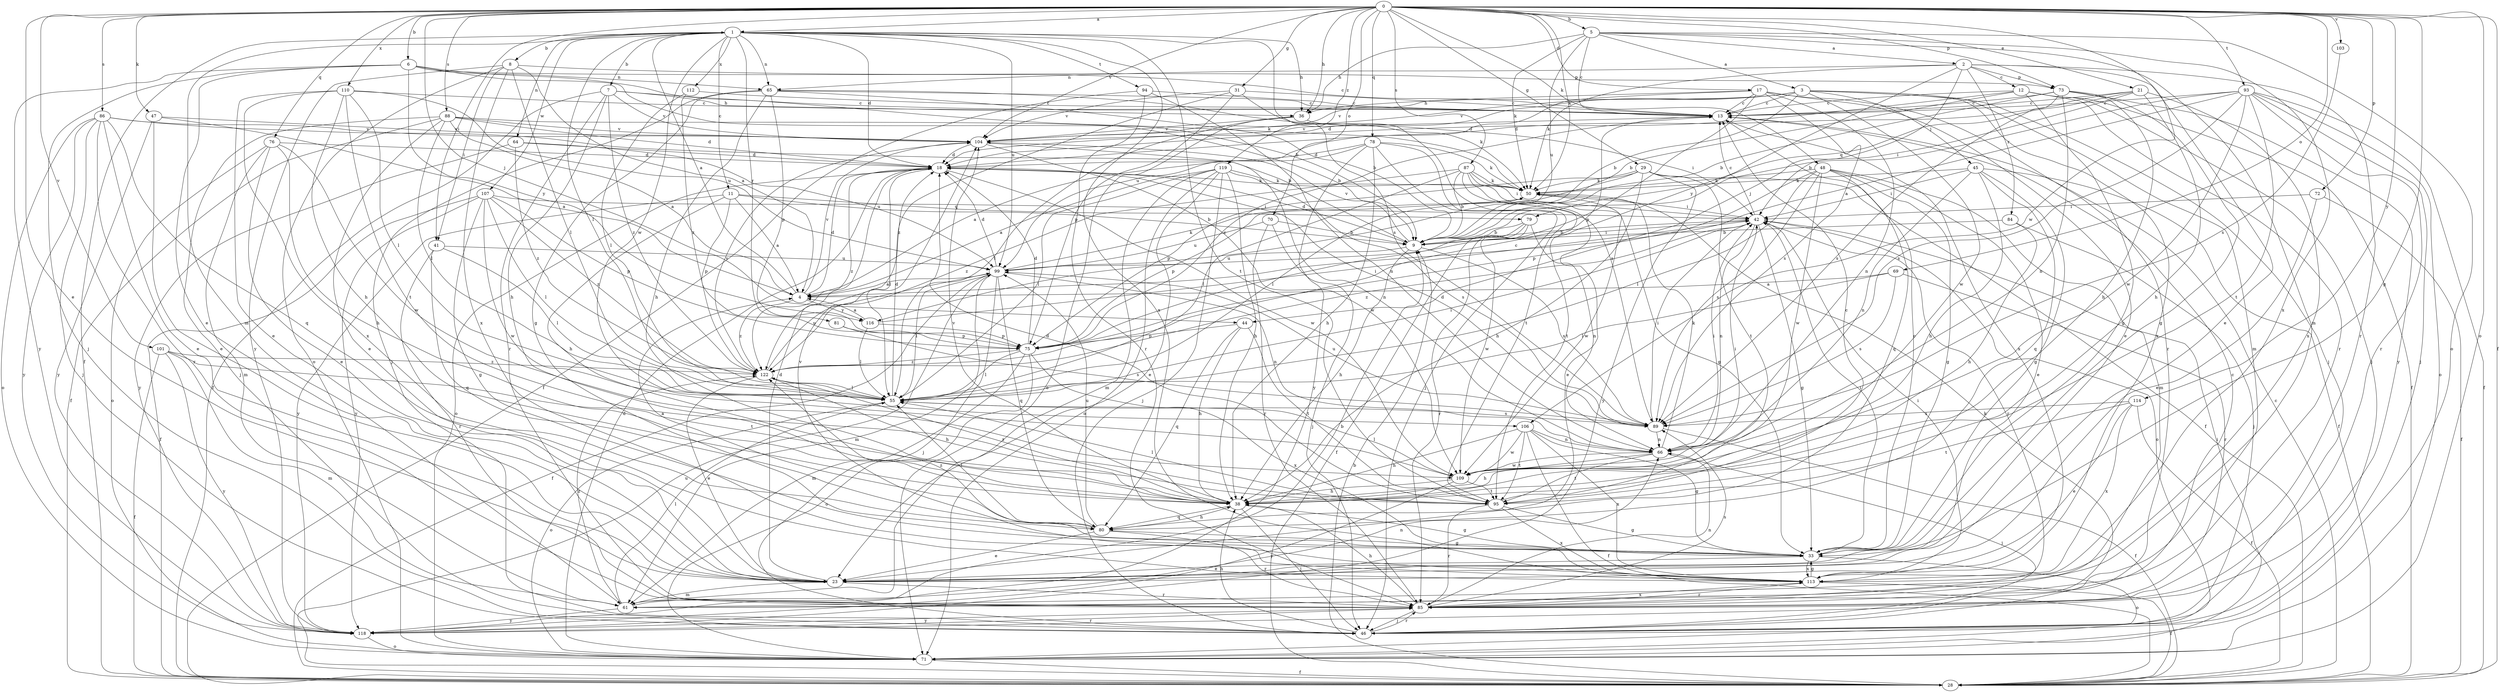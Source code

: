 strict digraph  {
0;
1;
2;
3;
4;
5;
6;
7;
8;
9;
11;
12;
13;
17;
18;
21;
23;
28;
29;
31;
33;
36;
38;
41;
42;
44;
45;
46;
47;
48;
50;
55;
61;
64;
65;
66;
69;
70;
71;
72;
73;
75;
76;
78;
79;
80;
81;
84;
85;
86;
87;
88;
89;
93;
94;
95;
99;
101;
103;
104;
106;
107;
109;
110;
112;
113;
114;
116;
118;
119;
122;
0 -> 1  [label=a];
0 -> 5  [label=b];
0 -> 6  [label=b];
0 -> 17  [label=d];
0 -> 21  [label=e];
0 -> 23  [label=e];
0 -> 28  [label=f];
0 -> 29  [label=g];
0 -> 31  [label=g];
0 -> 33  [label=g];
0 -> 36  [label=h];
0 -> 41  [label=i];
0 -> 44  [label=j];
0 -> 47  [label=k];
0 -> 48  [label=k];
0 -> 50  [label=k];
0 -> 69  [label=o];
0 -> 70  [label=o];
0 -> 71  [label=o];
0 -> 72  [label=p];
0 -> 73  [label=p];
0 -> 76  [label=q];
0 -> 78  [label=q];
0 -> 86  [label=s];
0 -> 87  [label=s];
0 -> 88  [label=s];
0 -> 93  [label=t];
0 -> 101  [label=v];
0 -> 103  [label=v];
0 -> 104  [label=v];
0 -> 106  [label=w];
0 -> 110  [label=x];
0 -> 114  [label=y];
0 -> 119  [label=z];
1 -> 7  [label=b];
1 -> 8  [label=b];
1 -> 11  [label=c];
1 -> 18  [label=d];
1 -> 28  [label=f];
1 -> 36  [label=h];
1 -> 55  [label=l];
1 -> 61  [label=m];
1 -> 64  [label=n];
1 -> 65  [label=n];
1 -> 81  [label=r];
1 -> 89  [label=s];
1 -> 94  [label=t];
1 -> 95  [label=t];
1 -> 99  [label=u];
1 -> 106  [label=w];
1 -> 107  [label=w];
1 -> 112  [label=x];
1 -> 113  [label=x];
2 -> 12  [label=c];
2 -> 23  [label=e];
2 -> 44  [label=j];
2 -> 50  [label=k];
2 -> 65  [label=n];
2 -> 73  [label=p];
2 -> 84  [label=r];
2 -> 85  [label=r];
2 -> 116  [label=y];
3 -> 9  [label=b];
3 -> 13  [label=c];
3 -> 18  [label=d];
3 -> 36  [label=h];
3 -> 45  [label=j];
3 -> 46  [label=j];
3 -> 61  [label=m];
3 -> 104  [label=v];
3 -> 109  [label=w];
3 -> 113  [label=x];
4 -> 1  [label=a];
4 -> 18  [label=d];
4 -> 104  [label=v];
4 -> 116  [label=y];
4 -> 122  [label=z];
5 -> 2  [label=a];
5 -> 3  [label=a];
5 -> 13  [label=c];
5 -> 36  [label=h];
5 -> 50  [label=k];
5 -> 61  [label=m];
5 -> 71  [label=o];
5 -> 99  [label=u];
5 -> 113  [label=x];
6 -> 9  [label=b];
6 -> 13  [label=c];
6 -> 23  [label=e];
6 -> 46  [label=j];
6 -> 50  [label=k];
6 -> 65  [label=n];
6 -> 116  [label=y];
6 -> 118  [label=y];
7 -> 13  [label=c];
7 -> 28  [label=f];
7 -> 36  [label=h];
7 -> 38  [label=h];
7 -> 85  [label=r];
7 -> 104  [label=v];
7 -> 122  [label=z];
8 -> 4  [label=a];
8 -> 41  [label=i];
8 -> 55  [label=l];
8 -> 71  [label=o];
8 -> 73  [label=p];
8 -> 113  [label=x];
8 -> 118  [label=y];
9 -> 18  [label=d];
9 -> 38  [label=h];
9 -> 42  [label=i];
9 -> 89  [label=s];
9 -> 99  [label=u];
9 -> 104  [label=v];
11 -> 4  [label=a];
11 -> 9  [label=b];
11 -> 38  [label=h];
11 -> 75  [label=p];
11 -> 79  [label=q];
11 -> 118  [label=y];
12 -> 9  [label=b];
12 -> 13  [label=c];
12 -> 18  [label=d];
12 -> 28  [label=f];
12 -> 33  [label=g];
12 -> 46  [label=j];
12 -> 85  [label=r];
13 -> 104  [label=v];
13 -> 113  [label=x];
17 -> 13  [label=c];
17 -> 23  [label=e];
17 -> 66  [label=n];
17 -> 75  [label=p];
17 -> 85  [label=r];
17 -> 89  [label=s];
17 -> 99  [label=u];
17 -> 104  [label=v];
18 -> 50  [label=k];
18 -> 55  [label=l];
18 -> 71  [label=o];
18 -> 109  [label=w];
18 -> 122  [label=z];
21 -> 13  [label=c];
21 -> 18  [label=d];
21 -> 38  [label=h];
21 -> 42  [label=i];
21 -> 79  [label=q];
21 -> 113  [label=x];
23 -> 18  [label=d];
23 -> 61  [label=m];
23 -> 85  [label=r];
28 -> 9  [label=b];
28 -> 13  [label=c];
28 -> 99  [label=u];
29 -> 28  [label=f];
29 -> 38  [label=h];
29 -> 50  [label=k];
29 -> 55  [label=l];
29 -> 75  [label=p];
29 -> 95  [label=t];
29 -> 118  [label=y];
31 -> 13  [label=c];
31 -> 75  [label=p];
31 -> 89  [label=s];
31 -> 104  [label=v];
31 -> 122  [label=z];
33 -> 13  [label=c];
33 -> 23  [label=e];
33 -> 42  [label=i];
33 -> 71  [label=o];
33 -> 113  [label=x];
33 -> 122  [label=z];
36 -> 42  [label=i];
36 -> 55  [label=l];
36 -> 71  [label=o];
36 -> 104  [label=v];
38 -> 33  [label=g];
38 -> 46  [label=j];
38 -> 80  [label=q];
38 -> 104  [label=v];
38 -> 122  [label=z];
41 -> 55  [label=l];
41 -> 80  [label=q];
41 -> 85  [label=r];
41 -> 99  [label=u];
42 -> 9  [label=b];
42 -> 13  [label=c];
42 -> 33  [label=g];
42 -> 66  [label=n];
42 -> 71  [label=o];
42 -> 85  [label=r];
42 -> 122  [label=z];
44 -> 38  [label=h];
44 -> 75  [label=p];
44 -> 80  [label=q];
44 -> 95  [label=t];
45 -> 28  [label=f];
45 -> 33  [label=g];
45 -> 38  [label=h];
45 -> 42  [label=i];
45 -> 50  [label=k];
45 -> 66  [label=n];
45 -> 80  [label=q];
46 -> 13  [label=c];
46 -> 38  [label=h];
46 -> 50  [label=k];
46 -> 85  [label=r];
47 -> 4  [label=a];
47 -> 23  [label=e];
47 -> 104  [label=v];
47 -> 118  [label=y];
48 -> 23  [label=e];
48 -> 33  [label=g];
48 -> 50  [label=k];
48 -> 55  [label=l];
48 -> 61  [label=m];
48 -> 75  [label=p];
48 -> 80  [label=q];
48 -> 89  [label=s];
48 -> 109  [label=w];
50 -> 42  [label=i];
50 -> 75  [label=p];
50 -> 109  [label=w];
55 -> 18  [label=d];
55 -> 42  [label=i];
55 -> 71  [label=o];
55 -> 89  [label=s];
61 -> 9  [label=b];
61 -> 55  [label=l];
61 -> 66  [label=n];
61 -> 118  [label=y];
61 -> 122  [label=z];
64 -> 18  [label=d];
64 -> 99  [label=u];
64 -> 118  [label=y];
64 -> 122  [label=z];
65 -> 9  [label=b];
65 -> 13  [label=c];
65 -> 33  [label=g];
65 -> 38  [label=h];
65 -> 46  [label=j];
65 -> 50  [label=k];
65 -> 75  [label=p];
66 -> 38  [label=h];
66 -> 42  [label=i];
66 -> 46  [label=j];
66 -> 50  [label=k];
66 -> 95  [label=t];
66 -> 109  [label=w];
69 -> 4  [label=a];
69 -> 55  [label=l];
69 -> 85  [label=r];
69 -> 89  [label=s];
70 -> 9  [label=b];
70 -> 46  [label=j];
70 -> 85  [label=r];
70 -> 99  [label=u];
71 -> 18  [label=d];
71 -> 28  [label=f];
71 -> 42  [label=i];
72 -> 23  [label=e];
72 -> 28  [label=f];
72 -> 42  [label=i];
73 -> 9  [label=b];
73 -> 13  [label=c];
73 -> 33  [label=g];
73 -> 38  [label=h];
73 -> 66  [label=n];
73 -> 89  [label=s];
73 -> 118  [label=y];
75 -> 13  [label=c];
75 -> 18  [label=d];
75 -> 55  [label=l];
75 -> 61  [label=m];
75 -> 71  [label=o];
75 -> 113  [label=x];
75 -> 122  [label=z];
76 -> 18  [label=d];
76 -> 23  [label=e];
76 -> 38  [label=h];
76 -> 61  [label=m];
76 -> 71  [label=o];
76 -> 109  [label=w];
78 -> 4  [label=a];
78 -> 18  [label=d];
78 -> 38  [label=h];
78 -> 46  [label=j];
78 -> 50  [label=k];
78 -> 95  [label=t];
78 -> 118  [label=y];
79 -> 9  [label=b];
79 -> 28  [label=f];
79 -> 66  [label=n];
79 -> 85  [label=r];
79 -> 109  [label=w];
80 -> 4  [label=a];
80 -> 23  [label=e];
80 -> 33  [label=g];
80 -> 38  [label=h];
80 -> 55  [label=l];
80 -> 85  [label=r];
80 -> 99  [label=u];
81 -> 75  [label=p];
81 -> 89  [label=s];
84 -> 9  [label=b];
84 -> 38  [label=h];
84 -> 46  [label=j];
85 -> 38  [label=h];
85 -> 46  [label=j];
85 -> 66  [label=n];
85 -> 89  [label=s];
85 -> 113  [label=x];
85 -> 118  [label=y];
86 -> 9  [label=b];
86 -> 23  [label=e];
86 -> 46  [label=j];
86 -> 71  [label=o];
86 -> 80  [label=q];
86 -> 85  [label=r];
86 -> 104  [label=v];
86 -> 118  [label=y];
87 -> 9  [label=b];
87 -> 23  [label=e];
87 -> 33  [label=g];
87 -> 42  [label=i];
87 -> 50  [label=k];
87 -> 55  [label=l];
87 -> 95  [label=t];
87 -> 122  [label=z];
88 -> 4  [label=a];
88 -> 9  [label=b];
88 -> 18  [label=d];
88 -> 23  [label=e];
88 -> 28  [label=f];
88 -> 46  [label=j];
88 -> 55  [label=l];
88 -> 104  [label=v];
89 -> 18  [label=d];
89 -> 28  [label=f];
89 -> 42  [label=i];
89 -> 66  [label=n];
89 -> 99  [label=u];
93 -> 4  [label=a];
93 -> 9  [label=b];
93 -> 13  [label=c];
93 -> 28  [label=f];
93 -> 46  [label=j];
93 -> 71  [label=o];
93 -> 85  [label=r];
93 -> 89  [label=s];
93 -> 95  [label=t];
93 -> 109  [label=w];
94 -> 13  [label=c];
94 -> 28  [label=f];
94 -> 66  [label=n];
94 -> 85  [label=r];
95 -> 13  [label=c];
95 -> 18  [label=d];
95 -> 33  [label=g];
95 -> 55  [label=l];
95 -> 85  [label=r];
95 -> 113  [label=x];
99 -> 4  [label=a];
99 -> 18  [label=d];
99 -> 28  [label=f];
99 -> 46  [label=j];
99 -> 50  [label=k];
99 -> 55  [label=l];
99 -> 61  [label=m];
99 -> 66  [label=n];
99 -> 80  [label=q];
101 -> 28  [label=f];
101 -> 61  [label=m];
101 -> 95  [label=t];
101 -> 118  [label=y];
101 -> 122  [label=z];
103 -> 89  [label=s];
104 -> 18  [label=d];
104 -> 66  [label=n];
104 -> 109  [label=w];
106 -> 28  [label=f];
106 -> 33  [label=g];
106 -> 38  [label=h];
106 -> 66  [label=n];
106 -> 95  [label=t];
106 -> 109  [label=w];
106 -> 113  [label=x];
107 -> 28  [label=f];
107 -> 33  [label=g];
107 -> 42  [label=i];
107 -> 55  [label=l];
107 -> 75  [label=p];
107 -> 109  [label=w];
107 -> 118  [label=y];
107 -> 122  [label=z];
109 -> 38  [label=h];
109 -> 42  [label=i];
109 -> 55  [label=l];
109 -> 95  [label=t];
109 -> 118  [label=y];
110 -> 13  [label=c];
110 -> 23  [label=e];
110 -> 38  [label=h];
110 -> 55  [label=l];
110 -> 95  [label=t];
110 -> 99  [label=u];
110 -> 113  [label=x];
112 -> 13  [label=c];
112 -> 55  [label=l];
112 -> 122  [label=z];
113 -> 28  [label=f];
113 -> 33  [label=g];
113 -> 42  [label=i];
113 -> 85  [label=r];
113 -> 104  [label=v];
114 -> 23  [label=e];
114 -> 28  [label=f];
114 -> 89  [label=s];
114 -> 95  [label=t];
114 -> 113  [label=x];
116 -> 4  [label=a];
116 -> 42  [label=i];
116 -> 55  [label=l];
116 -> 75  [label=p];
118 -> 71  [label=o];
118 -> 85  [label=r];
119 -> 4  [label=a];
119 -> 23  [label=e];
119 -> 38  [label=h];
119 -> 46  [label=j];
119 -> 50  [label=k];
119 -> 55  [label=l];
119 -> 61  [label=m];
119 -> 71  [label=o];
119 -> 89  [label=s];
122 -> 13  [label=c];
122 -> 23  [label=e];
122 -> 38  [label=h];
122 -> 55  [label=l];
122 -> 99  [label=u];
122 -> 104  [label=v];
}
